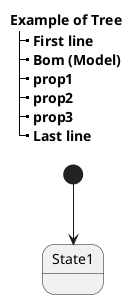@startuml
skinparam titleFontSize 14
title
	Example of Tree
	|_ First line
	|_ **Bom (Model)**
	|_ prop1
	|_ prop2
	|_ prop3
	|_ Last line
end title
[*] --> State1
@enduml


